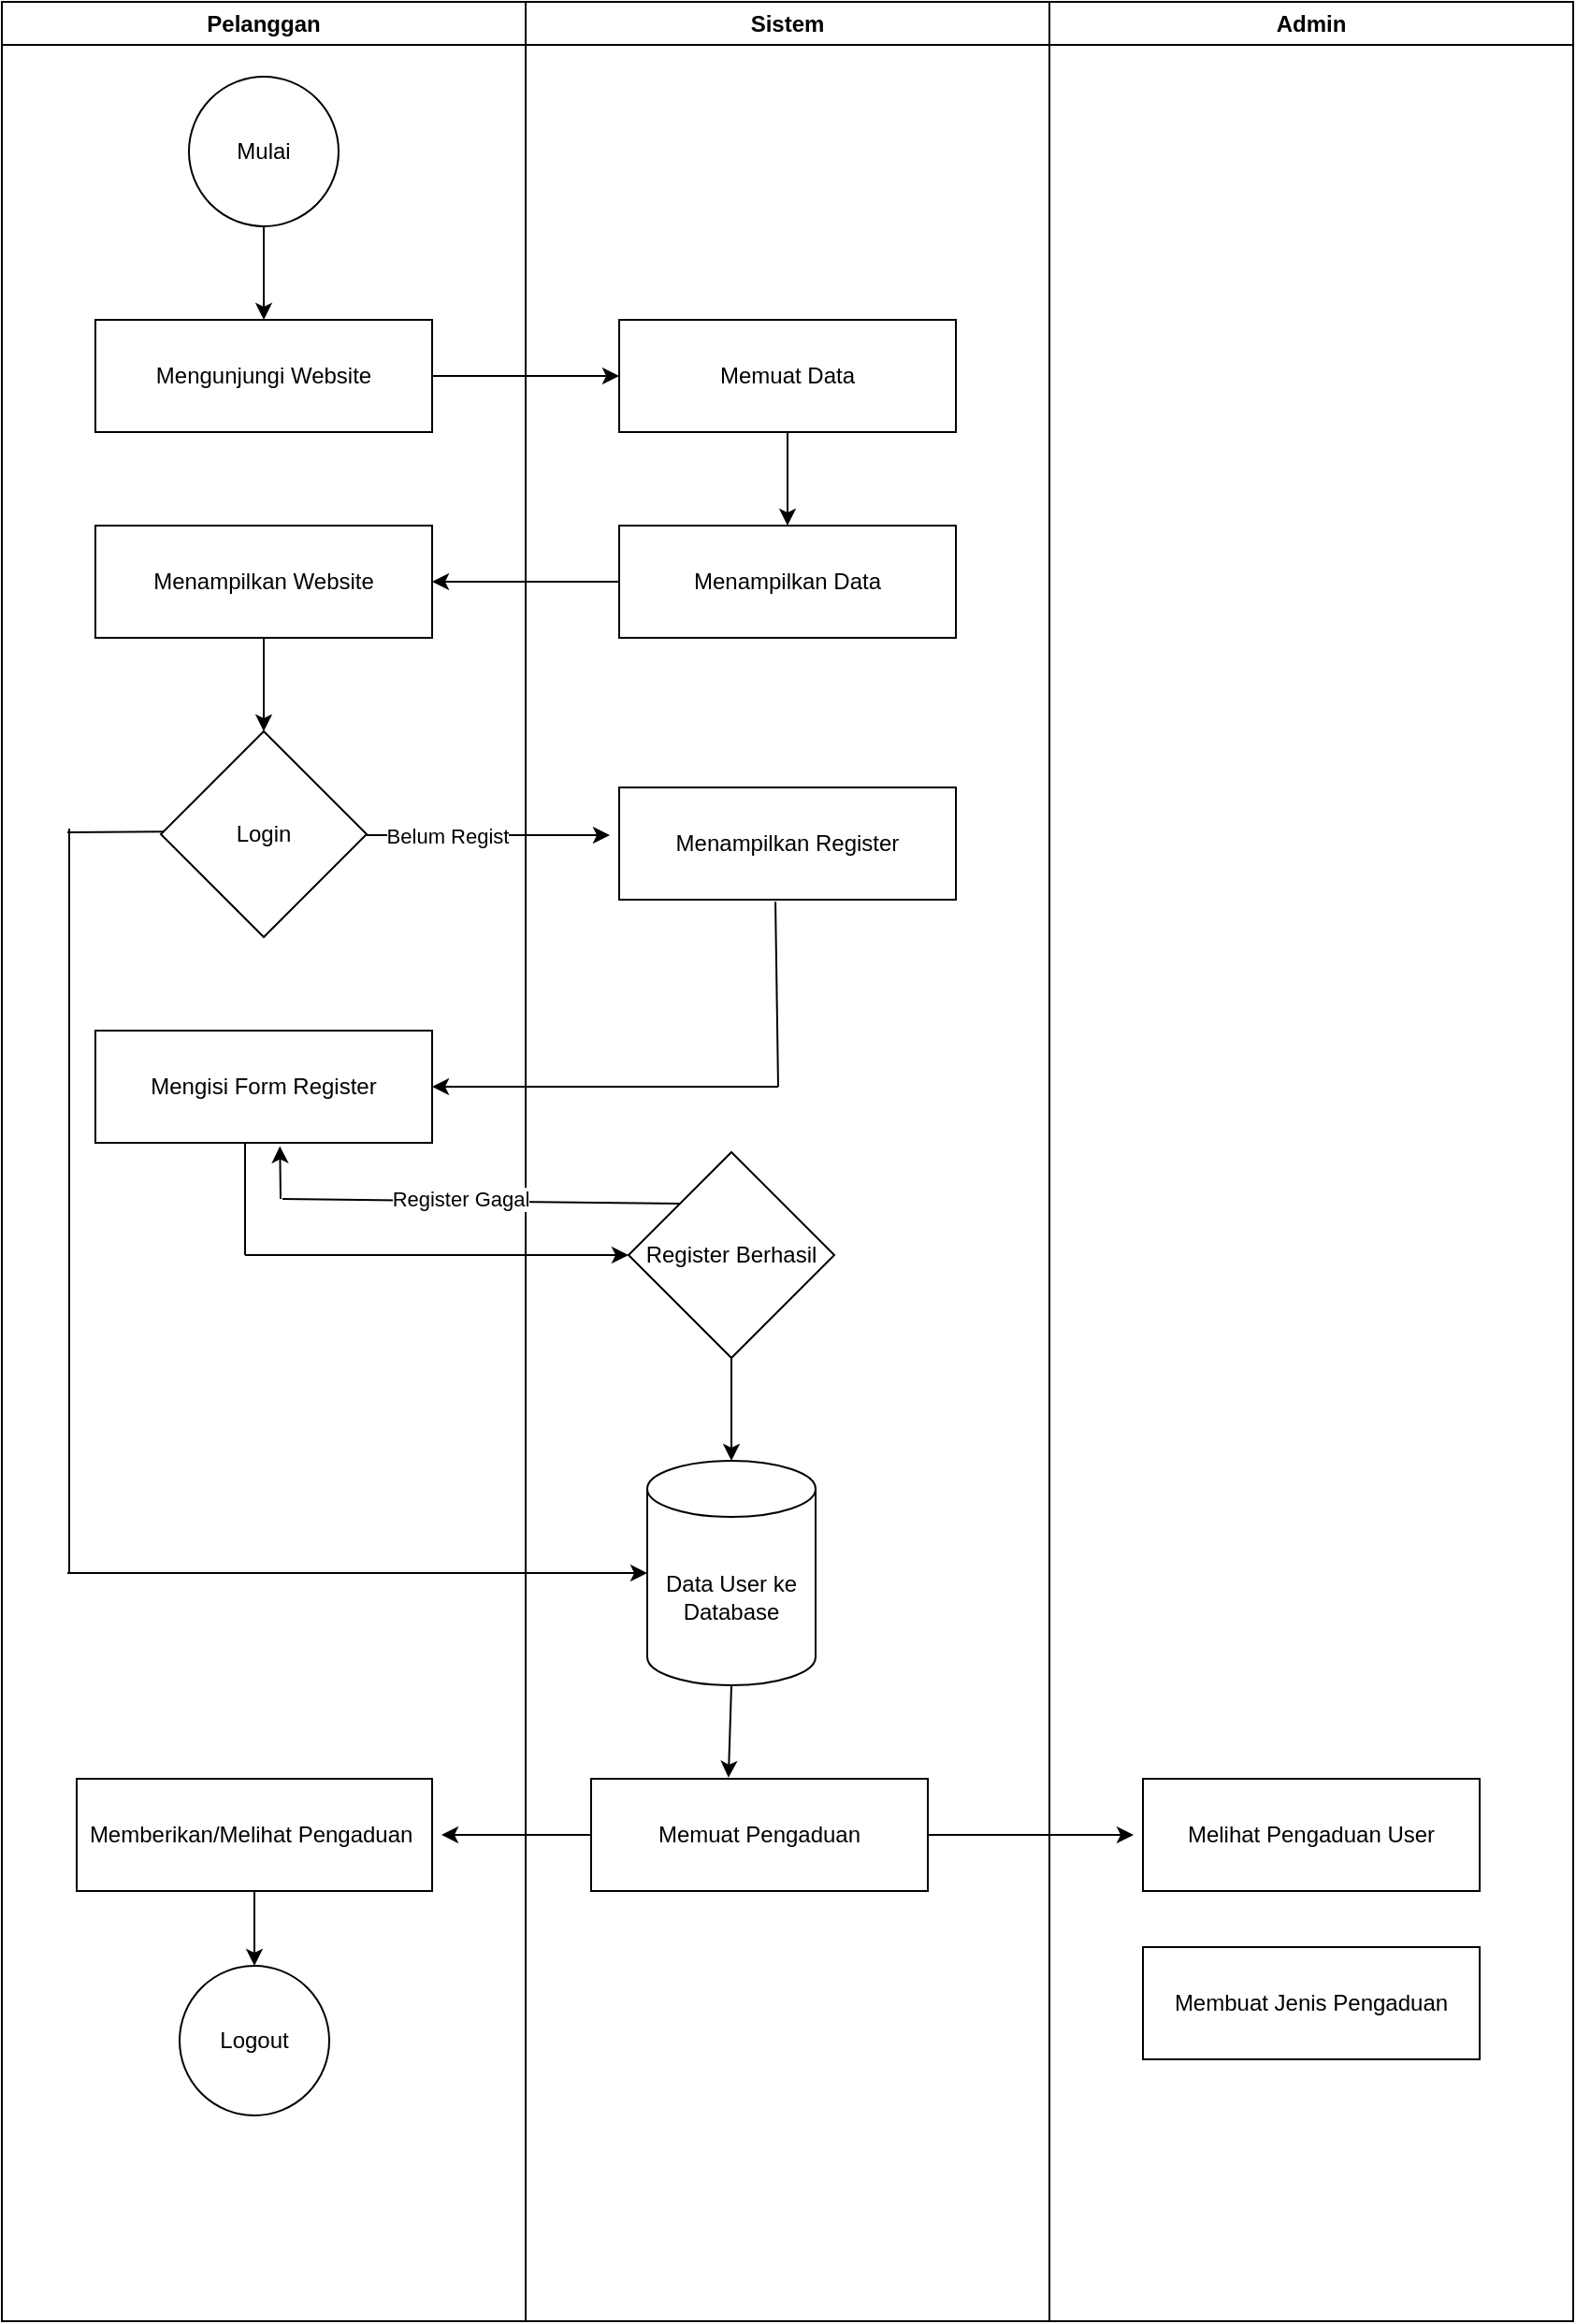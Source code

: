 <mxfile version="27.1.5">
  <diagram name="Page-1" id="TdNFC6dyx0LUao1MvASP">
    <mxGraphModel dx="1123" dy="2844" grid="1" gridSize="10" guides="1" tooltips="1" connect="1" arrows="0" fold="1" page="1" pageScale="1" pageWidth="850" pageHeight="1100" math="0" shadow="0">
      <root>
        <mxCell id="0" />
        <mxCell id="1" parent="0" />
        <mxCell id="mpC0bAIoU8zlxZdmQgjL-28" value="Pelanggan" style="swimlane;whiteSpace=wrap;html=1;" parent="1" vertex="1">
          <mxGeometry x="5" y="-2160" width="280" height="1240" as="geometry" />
        </mxCell>
        <mxCell id="mpC0bAIoU8zlxZdmQgjL-32" value="Mulai" style="ellipse;whiteSpace=wrap;html=1;aspect=fixed;" parent="mpC0bAIoU8zlxZdmQgjL-28" vertex="1">
          <mxGeometry x="100" y="40" width="80" height="80" as="geometry" />
        </mxCell>
        <mxCell id="mpC0bAIoU8zlxZdmQgjL-33" value="Mengunjungi Website" style="rounded=0;whiteSpace=wrap;html=1;" parent="mpC0bAIoU8zlxZdmQgjL-28" vertex="1">
          <mxGeometry x="50" y="170" width="180" height="60" as="geometry" />
        </mxCell>
        <mxCell id="mpC0bAIoU8zlxZdmQgjL-34" value="" style="endArrow=classic;html=1;rounded=0;exitX=0.5;exitY=1;exitDx=0;exitDy=0;entryX=0.5;entryY=0;entryDx=0;entryDy=0;" parent="mpC0bAIoU8zlxZdmQgjL-28" source="mpC0bAIoU8zlxZdmQgjL-32" target="mpC0bAIoU8zlxZdmQgjL-33" edge="1">
          <mxGeometry width="50" height="50" relative="1" as="geometry">
            <mxPoint x="395" y="190" as="sourcePoint" />
            <mxPoint x="445" y="140" as="targetPoint" />
          </mxGeometry>
        </mxCell>
        <mxCell id="mpC0bAIoU8zlxZdmQgjL-38" value="" style="endArrow=classic;html=1;rounded=0;entryX=0;entryY=0.5;entryDx=0;entryDy=0;" parent="mpC0bAIoU8zlxZdmQgjL-28" target="mpC0bAIoU8zlxZdmQgjL-36" edge="1">
          <mxGeometry width="50" height="50" relative="1" as="geometry">
            <mxPoint x="230" y="200" as="sourcePoint" />
            <mxPoint x="280" y="150" as="targetPoint" />
          </mxGeometry>
        </mxCell>
        <mxCell id="mpC0bAIoU8zlxZdmQgjL-41" value="Menampilkan Website" style="rounded=0;whiteSpace=wrap;html=1;" parent="mpC0bAIoU8zlxZdmQgjL-28" vertex="1">
          <mxGeometry x="50" y="280" width="180" height="60" as="geometry" />
        </mxCell>
        <mxCell id="mpC0bAIoU8zlxZdmQgjL-48" value="Login" style="rhombus;whiteSpace=wrap;html=1;" parent="mpC0bAIoU8zlxZdmQgjL-28" vertex="1">
          <mxGeometry x="85" y="390" width="110" height="110" as="geometry" />
        </mxCell>
        <mxCell id="mpC0bAIoU8zlxZdmQgjL-49" value="" style="endArrow=classic;html=1;rounded=0;exitX=0.5;exitY=1;exitDx=0;exitDy=0;entryX=0.5;entryY=0;entryDx=0;entryDy=0;" parent="mpC0bAIoU8zlxZdmQgjL-28" source="mpC0bAIoU8zlxZdmQgjL-41" target="mpC0bAIoU8zlxZdmQgjL-48" edge="1">
          <mxGeometry width="50" height="50" relative="1" as="geometry">
            <mxPoint x="395" y="420" as="sourcePoint" />
            <mxPoint x="445" y="370" as="targetPoint" />
          </mxGeometry>
        </mxCell>
        <mxCell id="mpC0bAIoU8zlxZdmQgjL-56" value="Mengisi Form Register" style="rounded=0;whiteSpace=wrap;html=1;" parent="mpC0bAIoU8zlxZdmQgjL-28" vertex="1">
          <mxGeometry x="50" y="550" width="180" height="60" as="geometry" />
        </mxCell>
        <mxCell id="mpC0bAIoU8zlxZdmQgjL-60" value="" style="endArrow=none;html=1;rounded=0;" parent="mpC0bAIoU8zlxZdmQgjL-28" edge="1">
          <mxGeometry width="50" height="50" relative="1" as="geometry">
            <mxPoint x="130" y="610" as="sourcePoint" />
            <mxPoint x="130" y="670" as="targetPoint" />
          </mxGeometry>
        </mxCell>
        <mxCell id="mpC0bAIoU8zlxZdmQgjL-61" value="" style="endArrow=classic;html=1;rounded=0;" parent="mpC0bAIoU8zlxZdmQgjL-28" edge="1">
          <mxGeometry width="50" height="50" relative="1" as="geometry">
            <mxPoint x="130" y="670" as="sourcePoint" />
            <mxPoint x="335" y="670" as="targetPoint" />
          </mxGeometry>
        </mxCell>
        <mxCell id="mpC0bAIoU8zlxZdmQgjL-65" value="" style="endArrow=classic;html=1;rounded=0;entryX=0.548;entryY=1.03;entryDx=0;entryDy=0;entryPerimeter=0;" parent="mpC0bAIoU8zlxZdmQgjL-28" target="mpC0bAIoU8zlxZdmQgjL-56" edge="1">
          <mxGeometry width="50" height="50" relative="1" as="geometry">
            <mxPoint x="149" y="640" as="sourcePoint" />
            <mxPoint x="195" y="590" as="targetPoint" />
          </mxGeometry>
        </mxCell>
        <mxCell id="2zwWdAj_e86U1D_kx7nc-1" value="" style="endArrow=none;html=1;rounded=0;exitX=0.079;exitY=0.442;exitDx=0;exitDy=0;exitPerimeter=0;" edge="1" parent="mpC0bAIoU8zlxZdmQgjL-28">
          <mxGeometry width="50" height="50" relative="1" as="geometry">
            <mxPoint x="86.69" y="443.62" as="sourcePoint" />
            <mxPoint x="35" y="444" as="targetPoint" />
          </mxGeometry>
        </mxCell>
        <mxCell id="2zwWdAj_e86U1D_kx7nc-10" value="Memberikan/Melihat Pengaduan&amp;nbsp;" style="rounded=0;whiteSpace=wrap;html=1;" vertex="1" parent="mpC0bAIoU8zlxZdmQgjL-28">
          <mxGeometry x="40" y="950" width="190" height="60" as="geometry" />
        </mxCell>
        <mxCell id="2zwWdAj_e86U1D_kx7nc-15" value="Logout" style="ellipse;whiteSpace=wrap;html=1;aspect=fixed;" vertex="1" parent="mpC0bAIoU8zlxZdmQgjL-28">
          <mxGeometry x="95" y="1050" width="80" height="80" as="geometry" />
        </mxCell>
        <mxCell id="2zwWdAj_e86U1D_kx7nc-16" value="" style="endArrow=classic;html=1;rounded=0;exitX=0.5;exitY=1;exitDx=0;exitDy=0;" edge="1" parent="mpC0bAIoU8zlxZdmQgjL-28" source="2zwWdAj_e86U1D_kx7nc-10" target="2zwWdAj_e86U1D_kx7nc-15">
          <mxGeometry width="50" height="50" relative="1" as="geometry">
            <mxPoint x="315" y="1160" as="sourcePoint" />
            <mxPoint x="365" y="1110" as="targetPoint" />
          </mxGeometry>
        </mxCell>
        <mxCell id="mpC0bAIoU8zlxZdmQgjL-30" value="Sistem" style="swimlane;whiteSpace=wrap;html=1;" parent="1" vertex="1">
          <mxGeometry x="285" y="-2160" width="280" height="1240" as="geometry" />
        </mxCell>
        <mxCell id="mpC0bAIoU8zlxZdmQgjL-36" value="Memuat Data" style="rounded=0;whiteSpace=wrap;html=1;" parent="mpC0bAIoU8zlxZdmQgjL-30" vertex="1">
          <mxGeometry x="50" y="170" width="180" height="60" as="geometry" />
        </mxCell>
        <mxCell id="mpC0bAIoU8zlxZdmQgjL-37" value="Menampilkan Data" style="rounded=0;whiteSpace=wrap;html=1;" parent="mpC0bAIoU8zlxZdmQgjL-30" vertex="1">
          <mxGeometry x="50" y="280" width="180" height="60" as="geometry" />
        </mxCell>
        <mxCell id="mpC0bAIoU8zlxZdmQgjL-39" value="" style="endArrow=classic;html=1;rounded=0;exitX=0.5;exitY=1;exitDx=0;exitDy=0;entryX=0.5;entryY=0;entryDx=0;entryDy=0;" parent="mpC0bAIoU8zlxZdmQgjL-30" source="mpC0bAIoU8zlxZdmQgjL-36" target="mpC0bAIoU8zlxZdmQgjL-37" edge="1">
          <mxGeometry width="50" height="50" relative="1" as="geometry">
            <mxPoint x="115" y="190" as="sourcePoint" />
            <mxPoint x="165" y="140" as="targetPoint" />
          </mxGeometry>
        </mxCell>
        <mxCell id="mpC0bAIoU8zlxZdmQgjL-51" value="Menampilkan Register" style="rounded=0;whiteSpace=wrap;html=1;" parent="mpC0bAIoU8zlxZdmQgjL-30" vertex="1">
          <mxGeometry x="50" y="420" width="180" height="60" as="geometry" />
        </mxCell>
        <mxCell id="mpC0bAIoU8zlxZdmQgjL-52" value="" style="endArrow=classic;html=1;rounded=0;" parent="mpC0bAIoU8zlxZdmQgjL-30" edge="1">
          <mxGeometry width="50" height="50" relative="1" as="geometry">
            <mxPoint x="-85" y="445.5" as="sourcePoint" />
            <mxPoint x="45" y="445.5" as="targetPoint" />
          </mxGeometry>
        </mxCell>
        <mxCell id="mpC0bAIoU8zlxZdmQgjL-66" value="Belum Regist" style="edgeLabel;html=1;align=center;verticalAlign=middle;resizable=0;points=[];" parent="mpC0bAIoU8zlxZdmQgjL-52" vertex="1" connectable="0">
          <mxGeometry x="-0.344" relative="1" as="geometry">
            <mxPoint as="offset" />
          </mxGeometry>
        </mxCell>
        <mxCell id="mpC0bAIoU8zlxZdmQgjL-58" value="" style="endArrow=classic;html=1;rounded=0;entryX=1;entryY=0.5;entryDx=0;entryDy=0;" parent="mpC0bAIoU8zlxZdmQgjL-30" target="mpC0bAIoU8zlxZdmQgjL-56" edge="1">
          <mxGeometry width="50" height="50" relative="1" as="geometry">
            <mxPoint x="135" y="580" as="sourcePoint" />
            <mxPoint x="-50" y="585" as="targetPoint" />
          </mxGeometry>
        </mxCell>
        <mxCell id="mpC0bAIoU8zlxZdmQgjL-62" value="Register Berhasil" style="rhombus;whiteSpace=wrap;html=1;" parent="mpC0bAIoU8zlxZdmQgjL-30" vertex="1">
          <mxGeometry x="55" y="615" width="110" height="110" as="geometry" />
        </mxCell>
        <mxCell id="mpC0bAIoU8zlxZdmQgjL-63" value="" style="endArrow=none;html=1;rounded=0;exitX=0;exitY=0;exitDx=0;exitDy=0;" parent="mpC0bAIoU8zlxZdmQgjL-30" source="mpC0bAIoU8zlxZdmQgjL-62" edge="1">
          <mxGeometry width="50" height="50" relative="1" as="geometry">
            <mxPoint x="75" y="640" as="sourcePoint" />
            <mxPoint x="-130" y="640" as="targetPoint" />
          </mxGeometry>
        </mxCell>
        <mxCell id="mpC0bAIoU8zlxZdmQgjL-67" value="Register Gagal" style="edgeLabel;html=1;align=center;verticalAlign=middle;resizable=0;points=[];" parent="mpC0bAIoU8zlxZdmQgjL-63" vertex="1" connectable="0">
          <mxGeometry x="0.109" y="-1" relative="1" as="geometry">
            <mxPoint as="offset" />
          </mxGeometry>
        </mxCell>
        <mxCell id="2zwWdAj_e86U1D_kx7nc-5" value="Data User ke Database" style="shape=cylinder3;whiteSpace=wrap;html=1;boundedLbl=1;backgroundOutline=1;size=15;direction=east;" vertex="1" parent="mpC0bAIoU8zlxZdmQgjL-30">
          <mxGeometry x="65" y="780" width="90" height="120" as="geometry" />
        </mxCell>
        <mxCell id="2zwWdAj_e86U1D_kx7nc-6" value="" style="endArrow=classic;html=1;rounded=0;exitX=0.5;exitY=1;exitDx=0;exitDy=0;" edge="1" parent="mpC0bAIoU8zlxZdmQgjL-30" source="mpC0bAIoU8zlxZdmQgjL-62" target="2zwWdAj_e86U1D_kx7nc-5">
          <mxGeometry width="50" height="50" relative="1" as="geometry">
            <mxPoint x="145" y="780" as="sourcePoint" />
            <mxPoint x="195" y="730" as="targetPoint" />
          </mxGeometry>
        </mxCell>
        <mxCell id="2zwWdAj_e86U1D_kx7nc-8" value="Memuat Pengaduan" style="rounded=0;whiteSpace=wrap;html=1;" vertex="1" parent="mpC0bAIoU8zlxZdmQgjL-30">
          <mxGeometry x="35" y="950" width="180" height="60" as="geometry" />
        </mxCell>
        <mxCell id="2zwWdAj_e86U1D_kx7nc-9" value="" style="endArrow=classic;html=1;rounded=0;exitX=0.5;exitY=1;exitDx=0;exitDy=0;exitPerimeter=0;entryX=0.408;entryY=-0.01;entryDx=0;entryDy=0;entryPerimeter=0;" edge="1" parent="mpC0bAIoU8zlxZdmQgjL-30" source="2zwWdAj_e86U1D_kx7nc-5" target="2zwWdAj_e86U1D_kx7nc-8">
          <mxGeometry width="50" height="50" relative="1" as="geometry">
            <mxPoint x="85" y="910" as="sourcePoint" />
            <mxPoint x="135" y="860" as="targetPoint" />
          </mxGeometry>
        </mxCell>
        <mxCell id="mpC0bAIoU8zlxZdmQgjL-31" value="Admin" style="swimlane;whiteSpace=wrap;html=1;" parent="1" vertex="1">
          <mxGeometry x="565" y="-2160" width="280" height="1240" as="geometry" />
        </mxCell>
        <mxCell id="2zwWdAj_e86U1D_kx7nc-19" value="Melihat Pengaduan User" style="rounded=0;whiteSpace=wrap;html=1;" vertex="1" parent="mpC0bAIoU8zlxZdmQgjL-31">
          <mxGeometry x="50" y="950" width="180" height="60" as="geometry" />
        </mxCell>
        <mxCell id="2zwWdAj_e86U1D_kx7nc-21" value="Membuat Jenis Pengaduan" style="rounded=0;whiteSpace=wrap;html=1;" vertex="1" parent="mpC0bAIoU8zlxZdmQgjL-31">
          <mxGeometry x="50" y="1040" width="180" height="60" as="geometry" />
        </mxCell>
        <mxCell id="mpC0bAIoU8zlxZdmQgjL-42" value="" style="endArrow=classic;html=1;rounded=0;exitX=0;exitY=0.5;exitDx=0;exitDy=0;entryX=1;entryY=0.5;entryDx=0;entryDy=0;" parent="1" source="mpC0bAIoU8zlxZdmQgjL-37" target="mpC0bAIoU8zlxZdmQgjL-41" edge="1">
          <mxGeometry width="50" height="50" relative="1" as="geometry">
            <mxPoint x="400" y="-1970" as="sourcePoint" />
            <mxPoint x="450" y="-2020" as="targetPoint" />
          </mxGeometry>
        </mxCell>
        <mxCell id="mpC0bAIoU8zlxZdmQgjL-57" value="" style="endArrow=none;html=1;rounded=0;exitX=0.464;exitY=1.019;exitDx=0;exitDy=0;exitPerimeter=0;" parent="1" source="mpC0bAIoU8zlxZdmQgjL-51" edge="1">
          <mxGeometry width="50" height="50" relative="1" as="geometry">
            <mxPoint x="400" y="-1600" as="sourcePoint" />
            <mxPoint x="420" y="-1580" as="targetPoint" />
          </mxGeometry>
        </mxCell>
        <mxCell id="2zwWdAj_e86U1D_kx7nc-2" value="" style="endArrow=none;html=1;rounded=0;" edge="1" parent="1">
          <mxGeometry width="50" height="50" relative="1" as="geometry">
            <mxPoint x="41" y="-1718" as="sourcePoint" />
            <mxPoint x="41" y="-1320" as="targetPoint" />
          </mxGeometry>
        </mxCell>
        <mxCell id="2zwWdAj_e86U1D_kx7nc-7" value="" style="endArrow=classic;html=1;rounded=0;" edge="1" parent="1" target="2zwWdAj_e86U1D_kx7nc-5">
          <mxGeometry width="50" height="50" relative="1" as="geometry">
            <mxPoint x="40" y="-1320" as="sourcePoint" />
            <mxPoint x="420" y="-1310" as="targetPoint" />
          </mxGeometry>
        </mxCell>
        <mxCell id="2zwWdAj_e86U1D_kx7nc-11" value="" style="endArrow=classic;html=1;rounded=0;exitX=0;exitY=0.5;exitDx=0;exitDy=0;" edge="1" parent="1" source="2zwWdAj_e86U1D_kx7nc-8">
          <mxGeometry width="50" height="50" relative="1" as="geometry">
            <mxPoint x="370" y="-1130" as="sourcePoint" />
            <mxPoint x="240" y="-1180" as="targetPoint" />
          </mxGeometry>
        </mxCell>
        <mxCell id="2zwWdAj_e86U1D_kx7nc-18" value="" style="endArrow=classic;html=1;rounded=0;exitX=1;exitY=0.5;exitDx=0;exitDy=0;" edge="1" parent="1" source="2zwWdAj_e86U1D_kx7nc-8">
          <mxGeometry width="50" height="50" relative="1" as="geometry">
            <mxPoint x="340" y="-1250" as="sourcePoint" />
            <mxPoint x="610" y="-1180" as="targetPoint" />
          </mxGeometry>
        </mxCell>
      </root>
    </mxGraphModel>
  </diagram>
</mxfile>

